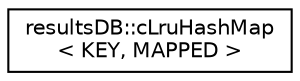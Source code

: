 digraph G
{
  edge [fontname="Helvetica",fontsize="10",labelfontname="Helvetica",labelfontsize="10"];
  node [fontname="Helvetica",fontsize="10",shape=record];
  rankdir="LR";
  Node1 [label="resultsDB::cLruHashMap\l\< KEY, MAPPED \>",height=0.2,width=0.4,color="black", fillcolor="white", style="filled",URL="$classresultsDB_1_1cLruHashMap.html"];
}
